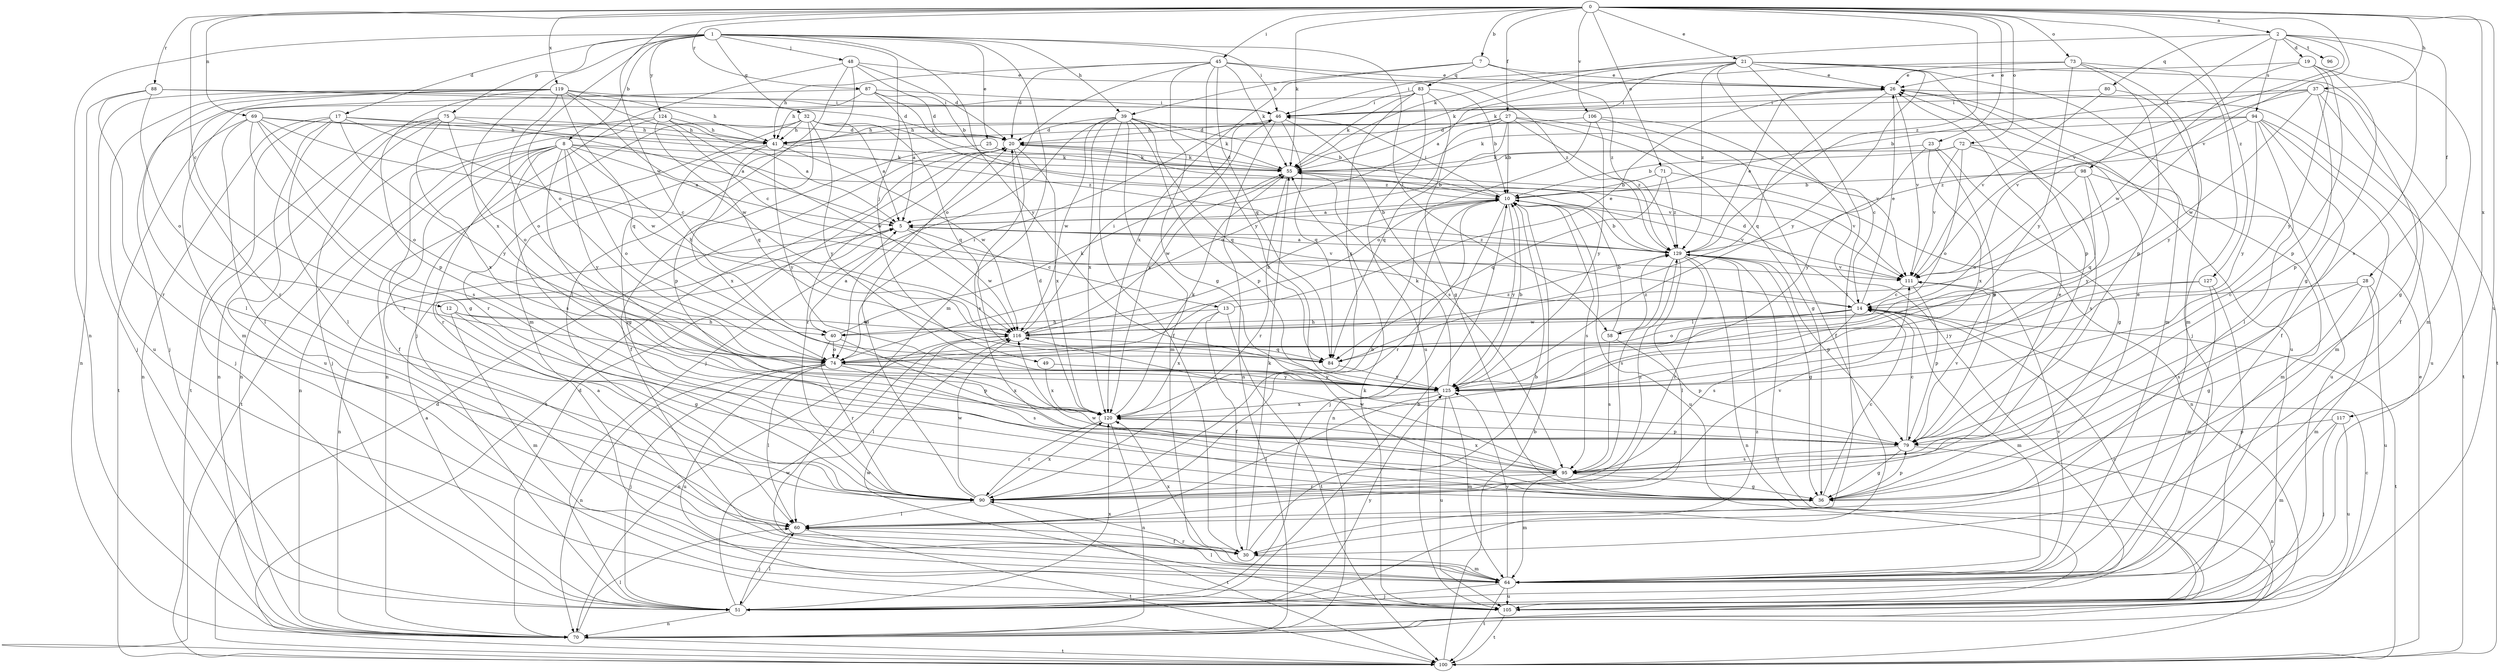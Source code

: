 strict digraph  {
0;
1;
2;
5;
7;
8;
10;
12;
13;
14;
17;
19;
20;
21;
23;
25;
26;
27;
28;
30;
32;
36;
37;
39;
40;
41;
45;
46;
48;
49;
51;
55;
58;
60;
64;
69;
70;
71;
72;
73;
74;
75;
79;
80;
83;
84;
87;
88;
90;
94;
95;
96;
98;
100;
105;
106;
111;
116;
117;
119;
120;
124;
125;
127;
129;
0 -> 2  [label=a];
0 -> 7  [label=b];
0 -> 12  [label=c];
0 -> 21  [label=e];
0 -> 23  [label=e];
0 -> 27  [label=f];
0 -> 37  [label=h];
0 -> 45  [label=i];
0 -> 55  [label=k];
0 -> 69  [label=n];
0 -> 71  [label=o];
0 -> 72  [label=o];
0 -> 73  [label=o];
0 -> 87  [label=r];
0 -> 88  [label=r];
0 -> 105  [label=u];
0 -> 106  [label=v];
0 -> 111  [label=v];
0 -> 116  [label=w];
0 -> 117  [label=x];
0 -> 119  [label=x];
0 -> 127  [label=z];
0 -> 129  [label=z];
1 -> 8  [label=b];
1 -> 17  [label=d];
1 -> 25  [label=e];
1 -> 32  [label=g];
1 -> 39  [label=h];
1 -> 46  [label=i];
1 -> 48  [label=j];
1 -> 49  [label=j];
1 -> 58  [label=l];
1 -> 64  [label=m];
1 -> 70  [label=n];
1 -> 74  [label=o];
1 -> 75  [label=p];
1 -> 120  [label=x];
1 -> 124  [label=y];
1 -> 125  [label=y];
2 -> 19  [label=d];
2 -> 28  [label=f];
2 -> 55  [label=k];
2 -> 80  [label=q];
2 -> 94  [label=s];
2 -> 95  [label=s];
2 -> 96  [label=t];
2 -> 98  [label=t];
2 -> 111  [label=v];
5 -> 10  [label=b];
5 -> 13  [label=c];
5 -> 70  [label=n];
5 -> 111  [label=v];
5 -> 116  [label=w];
5 -> 129  [label=z];
7 -> 26  [label=e];
7 -> 39  [label=h];
7 -> 83  [label=q];
7 -> 120  [label=x];
7 -> 129  [label=z];
8 -> 5  [label=a];
8 -> 30  [label=f];
8 -> 36  [label=g];
8 -> 40  [label=h];
8 -> 55  [label=k];
8 -> 70  [label=n];
8 -> 74  [label=o];
8 -> 90  [label=r];
8 -> 95  [label=s];
8 -> 100  [label=t];
8 -> 111  [label=v];
8 -> 125  [label=y];
10 -> 5  [label=a];
10 -> 46  [label=i];
10 -> 51  [label=j];
10 -> 70  [label=n];
10 -> 90  [label=r];
10 -> 95  [label=s];
10 -> 105  [label=u];
10 -> 111  [label=v];
10 -> 125  [label=y];
12 -> 36  [label=g];
12 -> 40  [label=h];
12 -> 64  [label=m];
12 -> 116  [label=w];
13 -> 26  [label=e];
13 -> 30  [label=f];
13 -> 40  [label=h];
13 -> 100  [label=t];
13 -> 120  [label=x];
14 -> 20  [label=d];
14 -> 26  [label=e];
14 -> 40  [label=h];
14 -> 58  [label=l];
14 -> 64  [label=m];
14 -> 74  [label=o];
14 -> 95  [label=s];
14 -> 100  [label=t];
14 -> 116  [label=w];
17 -> 5  [label=a];
17 -> 41  [label=h];
17 -> 51  [label=j];
17 -> 60  [label=l];
17 -> 70  [label=n];
17 -> 105  [label=u];
17 -> 116  [label=w];
17 -> 125  [label=y];
19 -> 26  [label=e];
19 -> 36  [label=g];
19 -> 64  [label=m];
19 -> 79  [label=p];
19 -> 116  [label=w];
19 -> 125  [label=y];
20 -> 55  [label=k];
20 -> 90  [label=r];
20 -> 95  [label=s];
20 -> 100  [label=t];
20 -> 120  [label=x];
21 -> 5  [label=a];
21 -> 26  [label=e];
21 -> 46  [label=i];
21 -> 51  [label=j];
21 -> 55  [label=k];
21 -> 60  [label=l];
21 -> 64  [label=m];
21 -> 79  [label=p];
21 -> 100  [label=t];
21 -> 125  [label=y];
21 -> 129  [label=z];
23 -> 36  [label=g];
23 -> 55  [label=k];
23 -> 79  [label=p];
23 -> 120  [label=x];
23 -> 125  [label=y];
25 -> 30  [label=f];
25 -> 55  [label=k];
26 -> 46  [label=i];
26 -> 84  [label=q];
26 -> 100  [label=t];
26 -> 105  [label=u];
26 -> 111  [label=v];
27 -> 10  [label=b];
27 -> 20  [label=d];
27 -> 36  [label=g];
27 -> 41  [label=h];
27 -> 74  [label=o];
27 -> 84  [label=q];
27 -> 111  [label=v];
27 -> 129  [label=z];
28 -> 14  [label=c];
28 -> 36  [label=g];
28 -> 64  [label=m];
28 -> 95  [label=s];
28 -> 105  [label=u];
30 -> 5  [label=a];
30 -> 10  [label=b];
30 -> 55  [label=k];
30 -> 64  [label=m];
30 -> 120  [label=x];
32 -> 5  [label=a];
32 -> 41  [label=h];
32 -> 70  [label=n];
32 -> 79  [label=p];
32 -> 84  [label=q];
32 -> 90  [label=r];
32 -> 125  [label=y];
32 -> 129  [label=z];
36 -> 14  [label=c];
36 -> 26  [label=e];
36 -> 79  [label=p];
36 -> 116  [label=w];
37 -> 10  [label=b];
37 -> 30  [label=f];
37 -> 36  [label=g];
37 -> 46  [label=i];
37 -> 79  [label=p];
37 -> 111  [label=v];
37 -> 116  [label=w];
39 -> 10  [label=b];
39 -> 20  [label=d];
39 -> 30  [label=f];
39 -> 51  [label=j];
39 -> 55  [label=k];
39 -> 64  [label=m];
39 -> 79  [label=p];
39 -> 84  [label=q];
39 -> 116  [label=w];
39 -> 120  [label=x];
40 -> 5  [label=a];
40 -> 55  [label=k];
40 -> 74  [label=o];
40 -> 79  [label=p];
40 -> 90  [label=r];
41 -> 55  [label=k];
41 -> 90  [label=r];
41 -> 116  [label=w];
41 -> 120  [label=x];
41 -> 125  [label=y];
45 -> 20  [label=d];
45 -> 26  [label=e];
45 -> 36  [label=g];
45 -> 41  [label=h];
45 -> 55  [label=k];
45 -> 74  [label=o];
45 -> 84  [label=q];
45 -> 125  [label=y];
45 -> 129  [label=z];
46 -> 20  [label=d];
46 -> 70  [label=n];
46 -> 84  [label=q];
46 -> 95  [label=s];
46 -> 120  [label=x];
48 -> 10  [label=b];
48 -> 20  [label=d];
48 -> 26  [label=e];
48 -> 51  [label=j];
48 -> 60  [label=l];
48 -> 64  [label=m];
49 -> 120  [label=x];
49 -> 125  [label=y];
51 -> 5  [label=a];
51 -> 10  [label=b];
51 -> 60  [label=l];
51 -> 70  [label=n];
51 -> 116  [label=w];
51 -> 120  [label=x];
51 -> 125  [label=y];
51 -> 129  [label=z];
55 -> 10  [label=b];
55 -> 20  [label=d];
55 -> 90  [label=r];
55 -> 111  [label=v];
55 -> 116  [label=w];
58 -> 10  [label=b];
58 -> 79  [label=p];
58 -> 95  [label=s];
58 -> 129  [label=z];
60 -> 30  [label=f];
60 -> 51  [label=j];
60 -> 100  [label=t];
64 -> 51  [label=j];
64 -> 60  [label=l];
64 -> 90  [label=r];
64 -> 100  [label=t];
64 -> 105  [label=u];
64 -> 111  [label=v];
64 -> 125  [label=y];
69 -> 14  [label=c];
69 -> 20  [label=d];
69 -> 36  [label=g];
69 -> 41  [label=h];
69 -> 60  [label=l];
69 -> 74  [label=o];
69 -> 95  [label=s];
69 -> 100  [label=t];
70 -> 14  [label=c];
70 -> 20  [label=d];
70 -> 60  [label=l];
70 -> 100  [label=t];
71 -> 10  [label=b];
71 -> 70  [label=n];
71 -> 84  [label=q];
71 -> 129  [label=z];
72 -> 10  [label=b];
72 -> 55  [label=k];
72 -> 74  [label=o];
72 -> 95  [label=s];
72 -> 105  [label=u];
72 -> 111  [label=v];
73 -> 26  [label=e];
73 -> 51  [label=j];
73 -> 55  [label=k];
73 -> 64  [label=m];
73 -> 79  [label=p];
73 -> 125  [label=y];
74 -> 46  [label=i];
74 -> 51  [label=j];
74 -> 60  [label=l];
74 -> 70  [label=n];
74 -> 95  [label=s];
74 -> 105  [label=u];
74 -> 120  [label=x];
74 -> 125  [label=y];
75 -> 41  [label=h];
75 -> 51  [label=j];
75 -> 70  [label=n];
75 -> 74  [label=o];
75 -> 100  [label=t];
75 -> 120  [label=x];
75 -> 129  [label=z];
79 -> 14  [label=c];
79 -> 36  [label=g];
79 -> 70  [label=n];
79 -> 95  [label=s];
79 -> 111  [label=v];
80 -> 46  [label=i];
80 -> 111  [label=v];
80 -> 125  [label=y];
83 -> 10  [label=b];
83 -> 36  [label=g];
83 -> 41  [label=h];
83 -> 46  [label=i];
83 -> 55  [label=k];
83 -> 105  [label=u];
83 -> 120  [label=x];
84 -> 125  [label=y];
87 -> 5  [label=a];
87 -> 20  [label=d];
87 -> 46  [label=i];
87 -> 51  [label=j];
87 -> 55  [label=k];
87 -> 64  [label=m];
88 -> 20  [label=d];
88 -> 46  [label=i];
88 -> 70  [label=n];
88 -> 74  [label=o];
88 -> 90  [label=r];
90 -> 10  [label=b];
90 -> 20  [label=d];
90 -> 26  [label=e];
90 -> 60  [label=l];
90 -> 100  [label=t];
90 -> 111  [label=v];
90 -> 116  [label=w];
90 -> 120  [label=x];
90 -> 129  [label=z];
94 -> 30  [label=f];
94 -> 41  [label=h];
94 -> 55  [label=k];
94 -> 60  [label=l];
94 -> 64  [label=m];
94 -> 105  [label=u];
94 -> 125  [label=y];
94 -> 129  [label=z];
95 -> 36  [label=g];
95 -> 64  [label=m];
95 -> 90  [label=r];
95 -> 116  [label=w];
95 -> 120  [label=x];
98 -> 10  [label=b];
98 -> 64  [label=m];
98 -> 74  [label=o];
98 -> 84  [label=q];
98 -> 125  [label=y];
100 -> 10  [label=b];
100 -> 20  [label=d];
100 -> 26  [label=e];
105 -> 14  [label=c];
105 -> 55  [label=k];
105 -> 100  [label=t];
105 -> 116  [label=w];
106 -> 14  [label=c];
106 -> 30  [label=f];
106 -> 41  [label=h];
106 -> 74  [label=o];
106 -> 125  [label=y];
111 -> 14  [label=c];
111 -> 79  [label=p];
116 -> 10  [label=b];
116 -> 46  [label=i];
116 -> 60  [label=l];
116 -> 70  [label=n];
116 -> 84  [label=q];
116 -> 129  [label=z];
117 -> 51  [label=j];
117 -> 64  [label=m];
117 -> 79  [label=p];
117 -> 105  [label=u];
119 -> 14  [label=c];
119 -> 41  [label=h];
119 -> 46  [label=i];
119 -> 51  [label=j];
119 -> 60  [label=l];
119 -> 74  [label=o];
119 -> 79  [label=p];
119 -> 84  [label=q];
119 -> 90  [label=r];
119 -> 105  [label=u];
119 -> 116  [label=w];
120 -> 20  [label=d];
120 -> 55  [label=k];
120 -> 70  [label=n];
120 -> 79  [label=p];
120 -> 90  [label=r];
124 -> 5  [label=a];
124 -> 41  [label=h];
124 -> 70  [label=n];
124 -> 84  [label=q];
124 -> 90  [label=r];
124 -> 116  [label=w];
125 -> 10  [label=b];
125 -> 55  [label=k];
125 -> 60  [label=l];
125 -> 64  [label=m];
125 -> 105  [label=u];
125 -> 120  [label=x];
127 -> 14  [label=c];
127 -> 51  [label=j];
127 -> 64  [label=m];
127 -> 125  [label=y];
129 -> 5  [label=a];
129 -> 10  [label=b];
129 -> 26  [label=e];
129 -> 36  [label=g];
129 -> 60  [label=l];
129 -> 70  [label=n];
129 -> 79  [label=p];
129 -> 90  [label=r];
129 -> 95  [label=s];
129 -> 100  [label=t];
129 -> 111  [label=v];
}
